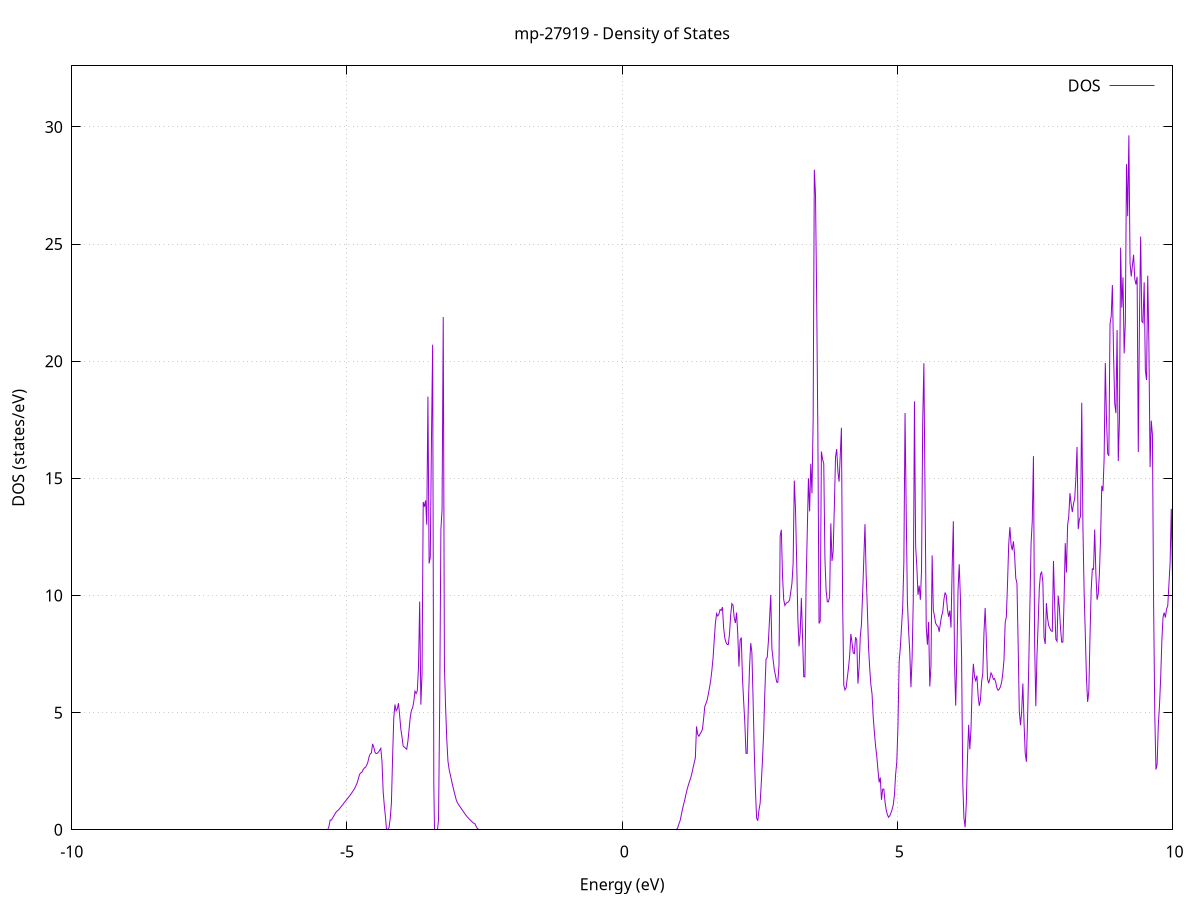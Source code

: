 set title 'mp-27919 - Density of States'
set xlabel 'Energy (eV)'
set ylabel 'DOS (states/eV)'
set grid
set xrange [-10:10]
set yrange [0:32.607]
set xzeroaxis lt -1
set terminal png size 800,600
set output 'mp-27919_dos_gnuplot.png'
plot '-' using 1:2 with lines title 'DOS'
-28.894400 0.000000
-28.873000 0.000000
-28.851600 0.000000
-28.830200 0.000000
-28.808800 0.000000
-28.787400 0.000000
-28.766000 0.000000
-28.744600 0.000000
-28.723200 0.000000
-28.701800 0.000000
-28.680400 0.000000
-28.659000 0.000000
-28.637600 0.000000
-28.616200 0.000000
-28.594800 0.000000
-28.573300 0.000000
-28.551900 0.000000
-28.530500 0.000000
-28.509100 0.000000
-28.487700 0.000000
-28.466300 0.000000
-28.444900 0.000000
-28.423500 0.000000
-28.402100 0.000000
-28.380700 0.000000
-28.359300 0.000000
-28.337900 0.000000
-28.316500 0.000000
-28.295100 0.000000
-28.273700 0.000000
-28.252300 0.000000
-28.230900 0.000000
-28.209500 0.000000
-28.188000 0.000000
-28.166600 0.000000
-28.145200 0.000000
-28.123800 0.000000
-28.102400 0.000000
-28.081000 0.000000
-28.059600 0.000000
-28.038200 0.000000
-28.016800 0.000000
-27.995400 0.000000
-27.974000 0.000000
-27.952600 0.000000
-27.931200 0.000000
-27.909800 0.000000
-27.888400 0.000000
-27.867000 0.000000
-27.845600 0.000000
-27.824200 0.000000
-27.802800 0.000000
-27.781300 0.000000
-27.759900 0.000000
-27.738500 0.000000
-27.717100 0.000000
-27.695700 0.000000
-27.674300 0.000000
-27.652900 0.000000
-27.631500 0.000000
-27.610100 0.000000
-27.588700 0.000000
-27.567300 0.000000
-27.545900 0.000000
-27.524500 0.000000
-27.503100 0.000000
-27.481700 0.000000
-27.460300 0.000000
-27.438900 0.000000
-27.417500 0.000000
-27.396000 0.000000
-27.374600 0.000000
-27.353200 0.000000
-27.331800 0.000000
-27.310400 0.000000
-27.289000 0.000000
-27.267600 0.000000
-27.246200 0.000000
-27.224800 0.000000
-27.203400 0.000000
-27.182000 0.000000
-27.160600 0.000000
-27.139200 0.000000
-27.117800 0.000000
-27.096400 0.000000
-27.075000 0.000000
-27.053600 0.000000
-27.032200 0.000000
-27.010700 0.000000
-26.989300 0.000000
-26.967900 0.000000
-26.946500 0.318700
-26.925100 7.283200
-26.903700 12.883300
-26.882300 39.227200
-26.860900 88.984100
-26.839500 91.726600
-26.818100 61.832000
-26.796700 79.797900
-26.775300 79.901600
-26.753900 62.426800
-26.732500 57.263600
-26.711100 47.085400
-26.689700 29.999900
-26.668300 52.776000
-26.646900 59.844000
-26.625500 89.162000
-26.604000 115.771800
-26.582600 85.050900
-26.561200 126.170700
-26.539800 183.948100
-26.518400 194.360100
-26.497000 248.011300
-26.475600 172.268900
-26.454200 135.624700
-26.432800 148.800800
-26.411400 56.228100
-26.390000 0.000000
-26.368600 0.000000
-26.347200 0.000000
-26.325800 0.000000
-26.304400 0.000000
-26.283000 0.000000
-26.261600 0.000000
-26.240200 0.000000
-26.218700 0.000000
-26.197300 0.000000
-26.175900 0.000000
-26.154500 0.000000
-26.133100 0.000000
-26.111700 0.000000
-26.090300 0.000000
-26.068900 0.000000
-26.047500 0.000000
-26.026100 0.000000
-26.004700 0.000000
-25.983300 0.000000
-25.961900 0.000000
-25.940500 0.000000
-25.919100 0.000000
-25.897700 0.000000
-25.876300 0.000000
-25.854900 0.000000
-25.833400 0.000000
-25.812000 0.000000
-25.790600 0.000000
-25.769200 0.000000
-25.747800 0.000000
-25.726400 0.000000
-25.705000 0.000000
-25.683600 0.000000
-25.662200 0.000000
-25.640800 0.000000
-25.619400 0.000000
-25.598000 0.000000
-25.576600 0.000000
-25.555200 0.000000
-25.533800 0.000000
-25.512400 0.000000
-25.491000 0.000000
-25.469600 0.000000
-25.448200 0.000000
-25.426700 0.000000
-25.405300 0.000000
-25.383900 0.000000
-25.362500 0.000000
-25.341100 0.000000
-25.319700 0.000000
-25.298300 0.000000
-25.276900 0.000000
-25.255500 0.000000
-25.234100 0.000000
-25.212700 0.000000
-25.191300 0.000000
-25.169900 0.000000
-25.148500 0.000000
-25.127100 0.000000
-25.105700 0.000000
-25.084300 0.000000
-25.062900 0.000000
-25.041400 0.000000
-25.020000 0.000000
-24.998600 0.000000
-24.977200 0.000000
-24.955800 0.000000
-24.934400 0.000000
-24.913000 0.000000
-24.891600 0.000000
-24.870200 0.000000
-24.848800 0.000000
-24.827400 0.000000
-24.806000 0.000000
-24.784600 0.000000
-24.763200 0.000000
-24.741800 0.000000
-24.720400 0.000000
-24.699000 0.000000
-24.677600 0.000000
-24.656100 0.000000
-24.634700 0.000000
-24.613300 0.000000
-24.591900 0.000000
-24.570500 0.000000
-24.549100 0.000000
-24.527700 0.000000
-24.506300 0.000000
-24.484900 0.000000
-24.463500 0.000000
-24.442100 0.000000
-24.420700 0.000000
-24.399300 0.000000
-24.377900 0.000000
-24.356500 0.000000
-24.335100 0.000000
-24.313700 0.000000
-24.292300 0.000000
-24.270900 0.000000
-24.249400 0.000000
-24.228000 0.000000
-24.206600 0.000000
-24.185200 0.000000
-24.163800 0.000000
-24.142400 0.000000
-24.121000 0.000000
-24.099600 0.000000
-24.078200 0.000000
-24.056800 0.000000
-24.035400 0.000000
-24.014000 0.000000
-23.992600 0.000000
-23.971200 0.000000
-23.949800 0.000000
-23.928400 0.000000
-23.907000 0.000000
-23.885600 0.000000
-23.864100 0.000000
-23.842700 0.000000
-23.821300 0.000000
-23.799900 0.000000
-23.778500 0.000000
-23.757100 0.000000
-23.735700 0.000000
-23.714300 0.000000
-23.692900 0.000000
-23.671500 0.000000
-23.650100 0.000000
-23.628700 0.000000
-23.607300 0.000000
-23.585900 0.000000
-23.564500 0.000000
-23.543100 0.000000
-23.521700 0.000000
-23.500300 0.000000
-23.478900 0.000000
-23.457400 0.000000
-23.436000 0.000000
-23.414600 0.000000
-23.393200 0.000000
-23.371800 0.000000
-23.350400 0.000000
-23.329000 0.000000
-23.307600 0.000000
-23.286200 0.000000
-23.264800 0.000000
-23.243400 0.000000
-23.222000 0.000000
-23.200600 0.000000
-23.179200 0.000000
-23.157800 0.000000
-23.136400 0.000000
-23.115000 0.000000
-23.093600 0.000000
-23.072100 0.000000
-23.050700 0.000000
-23.029300 0.000000
-23.007900 0.000000
-22.986500 0.000000
-22.965100 0.000000
-22.943700 0.000000
-22.922300 0.000000
-22.900900 0.000000
-22.879500 0.000000
-22.858100 0.000000
-22.836700 0.000000
-22.815300 0.000000
-22.793900 0.000000
-22.772500 0.000000
-22.751100 0.000000
-22.729700 0.000000
-22.708300 0.000000
-22.686800 0.000000
-22.665400 0.000000
-22.644000 0.000000
-22.622600 0.000000
-22.601200 0.000000
-22.579800 0.000000
-22.558400 0.000000
-22.537000 0.000000
-22.515600 0.000000
-22.494200 0.000000
-22.472800 0.000000
-22.451400 0.000000
-22.430000 0.000000
-22.408600 0.000000
-22.387200 0.000000
-22.365800 0.000000
-22.344400 0.000000
-22.323000 0.000000
-22.301600 0.000000
-22.280100 0.000000
-22.258700 0.000000
-22.237300 0.000000
-22.215900 0.000000
-22.194500 0.000000
-22.173100 0.000000
-22.151700 0.000000
-22.130300 0.000000
-22.108900 0.000000
-22.087500 0.000000
-22.066100 0.000000
-22.044700 0.000000
-22.023300 0.000000
-22.001900 0.000000
-21.980500 0.000000
-21.959100 0.000000
-21.937700 0.000000
-21.916300 0.000000
-21.894800 0.000000
-21.873400 0.000000
-21.852000 0.000000
-21.830600 0.000000
-21.809200 0.000000
-21.787800 0.000000
-21.766400 0.000000
-21.745000 0.000000
-21.723600 0.000000
-21.702200 0.000000
-21.680800 0.000000
-21.659400 0.000000
-21.638000 0.000000
-21.616600 0.000000
-21.595200 0.000000
-21.573800 0.000000
-21.552400 0.000000
-21.531000 0.000000
-21.509500 0.000000
-21.488100 0.000000
-21.466700 0.000000
-21.445300 0.000000
-21.423900 0.000000
-21.402500 0.000000
-21.381100 0.000000
-21.359700 0.000000
-21.338300 0.000000
-21.316900 0.000000
-21.295500 0.000000
-21.274100 0.000000
-21.252700 0.000000
-21.231300 0.000000
-21.209900 0.000000
-21.188500 0.000000
-21.167100 0.000000
-21.145700 0.000000
-21.124300 0.000000
-21.102800 0.000000
-21.081400 0.000000
-21.060000 0.000000
-21.038600 0.000000
-21.017200 0.000000
-20.995800 0.000000
-20.974400 0.000000
-20.953000 0.000000
-20.931600 0.000000
-20.910200 0.000000
-20.888800 0.000000
-20.867400 0.000000
-20.846000 0.000000
-20.824600 0.000000
-20.803200 0.000000
-20.781800 0.000000
-20.760400 0.000000
-20.739000 0.000000
-20.717500 0.000000
-20.696100 0.000000
-20.674700 0.000000
-20.653300 0.000000
-20.631900 0.000000
-20.610500 0.000000
-20.589100 0.000000
-20.567700 0.000000
-20.546300 0.000000
-20.524900 0.000000
-20.503500 0.000000
-20.482100 0.000000
-20.460700 0.000000
-20.439300 0.000000
-20.417900 0.000000
-20.396500 0.000000
-20.375100 0.000000
-20.353700 0.000000
-20.332200 0.000000
-20.310800 0.000000
-20.289400 0.000000
-20.268000 0.000000
-20.246600 0.000000
-20.225200 0.000000
-20.203800 0.000000
-20.182400 0.000000
-20.161000 0.000000
-20.139600 0.000000
-20.118200 0.000000
-20.096800 0.000000
-20.075400 0.000000
-20.054000 0.000000
-20.032600 0.000000
-20.011200 0.000000
-19.989800 0.000000
-19.968400 0.000000
-19.947000 0.000000
-19.925500 0.000000
-19.904100 0.000000
-19.882700 0.000000
-19.861300 0.000000
-19.839900 0.000000
-19.818500 0.000000
-19.797100 0.000000
-19.775700 0.000000
-19.754300 0.000000
-19.732900 0.000000
-19.711500 0.000000
-19.690100 0.000000
-19.668700 0.000000
-19.647300 0.000000
-19.625900 0.000000
-19.604500 0.000000
-19.583100 0.000000
-19.561700 0.000000
-19.540200 0.000000
-19.518800 0.000000
-19.497400 0.000000
-19.476000 0.000000
-19.454600 0.000000
-19.433200 0.000000
-19.411800 0.000000
-19.390400 0.000000
-19.369000 0.000000
-19.347600 0.000000
-19.326200 0.000000
-19.304800 0.000000
-19.283400 0.000000
-19.262000 0.000000
-19.240600 0.000000
-19.219200 0.000000
-19.197800 0.000000
-19.176400 0.000000
-19.154900 0.000000
-19.133500 0.000000
-19.112100 0.000000
-19.090700 0.000000
-19.069300 0.000000
-19.047900 0.000000
-19.026500 0.000000
-19.005100 0.000000
-18.983700 0.000000
-18.962300 0.000000
-18.940900 0.000000
-18.919500 0.000000
-18.898100 0.000000
-18.876700 0.000000
-18.855300 0.000000
-18.833900 0.000000
-18.812500 0.000000
-18.791100 0.000000
-18.769700 0.000000
-18.748200 0.000000
-18.726800 0.000000
-18.705400 0.000000
-18.684000 0.000000
-18.662600 0.000000
-18.641200 0.000000
-18.619800 0.000000
-18.598400 0.000000
-18.577000 0.000000
-18.555600 0.000000
-18.534200 0.000000
-18.512800 0.000000
-18.491400 0.000000
-18.470000 0.000000
-18.448600 0.000000
-18.427200 0.000000
-18.405800 0.000000
-18.384400 0.000000
-18.362900 0.000000
-18.341500 0.000000
-18.320100 0.000000
-18.298700 0.000000
-18.277300 0.000000
-18.255900 0.000000
-18.234500 0.000000
-18.213100 0.000000
-18.191700 0.000000
-18.170300 0.000000
-18.148900 0.000000
-18.127500 0.000000
-18.106100 0.000000
-18.084700 0.000000
-18.063300 0.000000
-18.041900 0.000000
-18.020500 0.000000
-17.999100 0.000000
-17.977700 0.000000
-17.956200 0.000000
-17.934800 0.000000
-17.913400 0.000000
-17.892000 0.000000
-17.870600 0.000000
-17.849200 0.000000
-17.827800 0.000000
-17.806400 0.000000
-17.785000 0.000000
-17.763600 0.000000
-17.742200 0.000000
-17.720800 0.000000
-17.699400 0.000000
-17.678000 0.000000
-17.656600 0.000000
-17.635200 0.000000
-17.613800 0.000000
-17.592400 0.000000
-17.570900 0.000000
-17.549500 0.000000
-17.528100 0.000000
-17.506700 0.000000
-17.485300 0.000000
-17.463900 0.000000
-17.442500 0.000000
-17.421100 0.000000
-17.399700 0.000000
-17.378300 0.000000
-17.356900 0.000000
-17.335500 0.000000
-17.314100 0.000000
-17.292700 0.000000
-17.271300 0.000000
-17.249900 0.000000
-17.228500 0.000000
-17.207100 0.000000
-17.185600 0.000000
-17.164200 0.000000
-17.142800 0.000000
-17.121400 0.000000
-17.100000 0.000000
-17.078600 0.000000
-17.057200 0.000000
-17.035800 0.000000
-17.014400 0.000000
-16.993000 0.000000
-16.971600 0.000000
-16.950200 0.000000
-16.928800 0.000000
-16.907400 0.000000
-16.886000 0.000000
-16.864600 0.000000
-16.843200 0.000000
-16.821800 0.000000
-16.800400 0.000000
-16.778900 0.000000
-16.757500 0.000000
-16.736100 0.000000
-16.714700 0.000000
-16.693300 0.000000
-16.671900 0.000000
-16.650500 0.000000
-16.629100 0.000000
-16.607700 0.000000
-16.586300 0.000000
-16.564900 0.000000
-16.543500 0.000000
-16.522100 0.000000
-16.500700 0.000000
-16.479300 0.000000
-16.457900 0.000000
-16.436500 0.000000
-16.415100 0.000000
-16.393600 0.000000
-16.372200 0.000000
-16.350800 0.000000
-16.329400 0.000000
-16.308000 0.000000
-16.286600 0.000000
-16.265200 0.000000
-16.243800 0.000000
-16.222400 0.000000
-16.201000 0.000000
-16.179600 0.000000
-16.158200 0.000000
-16.136800 0.000000
-16.115400 0.000000
-16.094000 0.000000
-16.072600 0.000000
-16.051200 0.000000
-16.029800 0.000000
-16.008300 0.000000
-15.986900 0.000000
-15.965500 0.000000
-15.944100 0.000000
-15.922700 0.000000
-15.901300 0.000000
-15.879900 0.000000
-15.858500 0.000000
-15.837100 0.000000
-15.815700 0.000000
-15.794300 0.000000
-15.772900 0.000000
-15.751500 0.000000
-15.730100 0.000000
-15.708700 0.000000
-15.687300 0.000000
-15.665900 0.000000
-15.644500 0.000000
-15.623100 0.000000
-15.601600 0.000000
-15.580200 0.000000
-15.558800 0.000000
-15.537400 0.000000
-15.516000 0.000000
-15.494600 0.000000
-15.473200 0.000000
-15.451800 0.000000
-15.430400 0.000000
-15.409000 0.000000
-15.387600 0.000000
-15.366200 0.000000
-15.344800 0.000000
-15.323400 0.000000
-15.302000 0.000000
-15.280600 0.000000
-15.259200 0.000000
-15.237800 0.000000
-15.216300 0.000000
-15.194900 0.000000
-15.173500 0.000000
-15.152100 0.000000
-15.130700 0.000000
-15.109300 0.000000
-15.087900 0.000000
-15.066500 0.000000
-15.045100 0.000000
-15.023700 0.000000
-15.002300 0.000000
-14.980900 0.000000
-14.959500 0.000000
-14.938100 0.000000
-14.916700 0.000000
-14.895300 0.000000
-14.873900 0.000000
-14.852500 0.000000
-14.831000 0.000000
-14.809600 0.000000
-14.788200 0.000000
-14.766800 0.000000
-14.745400 0.000000
-14.724000 0.000000
-14.702600 0.000000
-14.681200 0.000000
-14.659800 0.000000
-14.638400 0.000000
-14.617000 0.000000
-14.595600 0.000000
-14.574200 0.000000
-14.552800 0.000000
-14.531400 0.000000
-14.510000 0.000000
-14.488600 0.000000
-14.467200 0.000000
-14.445800 0.000000
-14.424300 0.000000
-14.402900 0.000000
-14.381500 0.000000
-14.360100 0.000000
-14.338700 0.000000
-14.317300 0.000000
-14.295900 0.000000
-14.274500 0.000000
-14.253100 0.000000
-14.231700 0.000000
-14.210300 0.000000
-14.188900 0.000000
-14.167500 0.000000
-14.146100 0.000000
-14.124700 0.000000
-14.103300 0.000000
-14.081900 0.000000
-14.060500 0.000000
-14.039000 0.000000
-14.017600 0.000000
-13.996200 0.000000
-13.974800 0.000000
-13.953400 0.000000
-13.932000 0.000000
-13.910600 0.000000
-13.889200 0.000000
-13.867800 0.000000
-13.846400 0.000000
-13.825000 0.000000
-13.803600 0.000000
-13.782200 0.000000
-13.760800 0.000000
-13.739400 0.000000
-13.718000 0.000000
-13.696600 0.000000
-13.675200 0.000000
-13.653700 0.000000
-13.632300 0.000000
-13.610900 0.000000
-13.589500 0.000000
-13.568100 0.000000
-13.546700 0.000000
-13.525300 0.000000
-13.503900 0.000000
-13.482500 0.000000
-13.461100 0.000000
-13.439700 0.000000
-13.418300 0.000000
-13.396900 0.000000
-13.375500 0.000000
-13.354100 0.000000
-13.332700 0.000000
-13.311300 0.000000
-13.289900 0.000000
-13.268500 0.000000
-13.247000 0.000000
-13.225600 0.000000
-13.204200 0.000000
-13.182800 0.000000
-13.161400 0.000000
-13.140000 0.000000
-13.118600 0.000000
-13.097200 0.000000
-13.075800 0.000000
-13.054400 0.000000
-13.033000 0.000000
-13.011600 0.000000
-12.990200 0.000000
-12.968800 0.000000
-12.947400 0.000000
-12.926000 0.000000
-12.904600 0.000000
-12.883200 0.000000
-12.861700 0.000000
-12.840300 0.000000
-12.818900 0.000000
-12.797500 0.000000
-12.776100 0.000000
-12.754700 0.000000
-12.733300 0.000000
-12.711900 0.000000
-12.690500 0.000000
-12.669100 0.000000
-12.647700 0.000000
-12.626300 0.000000
-12.604900 0.000000
-12.583500 0.000000
-12.562100 0.000000
-12.540700 0.000000
-12.519300 0.000000
-12.497900 0.000000
-12.476500 0.000000
-12.455000 0.000000
-12.433600 0.000000
-12.412200 0.000000
-12.390800 0.000000
-12.369400 0.000000
-12.348000 0.000000
-12.326600 0.000000
-12.305200 0.000000
-12.283800 0.000000
-12.262400 0.000000
-12.241000 0.000000
-12.219600 0.000000
-12.198200 0.000000
-12.176800 0.000000
-12.155400 0.000000
-12.134000 0.000000
-12.112600 0.000000
-12.091200 0.000000
-12.069700 0.000000
-12.048300 0.000000
-12.026900 0.000000
-12.005500 0.000000
-11.984100 0.000000
-11.962700 0.000000
-11.941300 0.000000
-11.919900 0.000000
-11.898500 0.000000
-11.877100 0.000000
-11.855700 0.000000
-11.834300 0.000000
-11.812900 0.000000
-11.791500 0.000000
-11.770100 0.000000
-11.748700 0.000000
-11.727300 0.000000
-11.705900 0.000000
-11.684400 0.000000
-11.663000 0.000000
-11.641600 0.000000
-11.620200 0.000000
-11.598800 0.000000
-11.577400 0.000000
-11.556000 0.000000
-11.534600 0.000000
-11.513200 0.000000
-11.491800 0.000000
-11.470400 0.000000
-11.449000 0.000000
-11.427600 0.000000
-11.406200 0.000000
-11.384800 0.000000
-11.363400 0.000000
-11.342000 0.000000
-11.320600 0.000000
-11.299200 0.000000
-11.277700 0.000000
-11.256300 0.000000
-11.234900 0.000000
-11.213500 0.000000
-11.192100 0.000000
-11.170700 0.000000
-11.149300 0.000000
-11.127900 0.000000
-11.106500 0.000000
-11.085100 0.000000
-11.063700 0.000000
-11.042300 0.000000
-11.020900 0.000000
-10.999500 0.000000
-10.978100 0.000000
-10.956700 0.000000
-10.935300 0.000000
-10.913900 0.000000
-10.892400 0.000000
-10.871000 0.000000
-10.849600 0.000000
-10.828200 0.000000
-10.806800 0.000000
-10.785400 0.000000
-10.764000 0.000000
-10.742600 0.000000
-10.721200 0.000000
-10.699800 0.000000
-10.678400 0.000000
-10.657000 0.000000
-10.635600 0.000000
-10.614200 0.000000
-10.592800 0.000000
-10.571400 0.000000
-10.550000 0.000000
-10.528600 0.000000
-10.507100 0.000000
-10.485700 0.000000
-10.464300 0.000000
-10.442900 0.000000
-10.421500 0.000000
-10.400100 0.000000
-10.378700 0.000000
-10.357300 0.000000
-10.335900 0.000000
-10.314500 0.000000
-10.293100 0.000000
-10.271700 0.000000
-10.250300 0.000000
-10.228900 0.000000
-10.207500 0.000000
-10.186100 0.000000
-10.164700 0.000000
-10.143300 0.000000
-10.121900 0.000000
-10.100400 0.000000
-10.079000 0.000000
-10.057600 0.000000
-10.036200 0.000000
-10.014800 0.000000
-9.993400 0.000000
-9.972000 0.000000
-9.950600 0.000000
-9.929200 0.000000
-9.907800 0.000000
-9.886400 0.000000
-9.865000 0.000000
-9.843600 0.000000
-9.822200 0.000000
-9.800800 0.000000
-9.779400 0.000000
-9.758000 0.000000
-9.736600 0.000000
-9.715100 0.000000
-9.693700 0.000000
-9.672300 0.000000
-9.650900 0.000000
-9.629500 0.000000
-9.608100 0.000000
-9.586700 0.000000
-9.565300 0.000000
-9.543900 0.000000
-9.522500 0.000000
-9.501100 0.000000
-9.479700 0.000000
-9.458300 0.000000
-9.436900 0.000000
-9.415500 0.000000
-9.394100 0.000000
-9.372700 0.000000
-9.351300 0.000000
-9.329800 0.000000
-9.308400 0.000000
-9.287000 0.000000
-9.265600 0.000000
-9.244200 0.000000
-9.222800 0.000000
-9.201400 0.000000
-9.180000 0.000000
-9.158600 0.000000
-9.137200 0.000000
-9.115800 0.000000
-9.094400 0.000000
-9.073000 0.000000
-9.051600 0.000000
-9.030200 0.000000
-9.008800 0.000000
-8.987400 0.000000
-8.966000 0.000000
-8.944600 0.000000
-8.923100 0.000000
-8.901700 0.000000
-8.880300 0.000000
-8.858900 0.000000
-8.837500 0.000000
-8.816100 0.000000
-8.794700 0.000000
-8.773300 0.000000
-8.751900 0.000000
-8.730500 0.000000
-8.709100 0.000000
-8.687700 0.000000
-8.666300 0.000000
-8.644900 0.000000
-8.623500 0.000000
-8.602100 0.000000
-8.580700 0.000000
-8.559300 0.000000
-8.537800 0.000000
-8.516400 0.000000
-8.495000 0.000000
-8.473600 0.000000
-8.452200 0.000000
-8.430800 0.000000
-8.409400 0.000000
-8.388000 0.000000
-8.366600 0.000000
-8.345200 0.000000
-8.323800 0.000000
-8.302400 0.000000
-8.281000 0.000000
-8.259600 0.000000
-8.238200 0.000000
-8.216800 0.000000
-8.195400 0.000000
-8.174000 0.000000
-8.152500 0.000000
-8.131100 0.000000
-8.109700 0.000000
-8.088300 0.000000
-8.066900 0.000000
-8.045500 0.000000
-8.024100 0.000000
-8.002700 0.000000
-7.981300 0.000000
-7.959900 0.000000
-7.938500 0.000000
-7.917100 0.000000
-7.895700 0.000000
-7.874300 0.000000
-7.852900 0.000000
-7.831500 0.000000
-7.810100 0.000000
-7.788700 0.000000
-7.767300 0.000000
-7.745800 0.000000
-7.724400 0.000000
-7.703000 0.000000
-7.681600 0.000000
-7.660200 0.000000
-7.638800 0.000000
-7.617400 0.000000
-7.596000 0.000000
-7.574600 0.000000
-7.553200 0.000000
-7.531800 0.000000
-7.510400 0.000000
-7.489000 0.000000
-7.467600 0.000000
-7.446200 0.000000
-7.424800 0.000000
-7.403400 0.000000
-7.382000 0.000000
-7.360500 0.000000
-7.339100 0.000000
-7.317700 0.000000
-7.296300 0.000000
-7.274900 0.000000
-7.253500 0.000000
-7.232100 0.000000
-7.210700 0.000000
-7.189300 0.000000
-7.167900 0.000000
-7.146500 0.000000
-7.125100 0.000000
-7.103700 0.000000
-7.082300 0.000000
-7.060900 0.000000
-7.039500 0.000000
-7.018100 0.000000
-6.996700 0.000000
-6.975300 0.000000
-6.953800 0.000000
-6.932400 0.000000
-6.911000 0.000000
-6.889600 0.000000
-6.868200 0.000000
-6.846800 0.000000
-6.825400 0.000000
-6.804000 0.000000
-6.782600 0.000000
-6.761200 0.000000
-6.739800 0.000000
-6.718400 0.000000
-6.697000 0.000000
-6.675600 0.000000
-6.654200 0.000000
-6.632800 0.000000
-6.611400 0.000000
-6.590000 0.000000
-6.568500 0.000000
-6.547100 0.000000
-6.525700 0.000000
-6.504300 0.000000
-6.482900 0.000000
-6.461500 0.000000
-6.440100 0.000000
-6.418700 0.000000
-6.397300 0.000000
-6.375900 0.000000
-6.354500 0.000000
-6.333100 0.000000
-6.311700 0.000000
-6.290300 0.000000
-6.268900 0.000000
-6.247500 0.000000
-6.226100 0.000000
-6.204700 0.000000
-6.183200 0.000000
-6.161800 0.000000
-6.140400 0.000000
-6.119000 0.000000
-6.097600 0.000000
-6.076200 0.000000
-6.054800 0.000000
-6.033400 0.000000
-6.012000 0.000000
-5.990600 0.000000
-5.969200 0.000000
-5.947800 0.000000
-5.926400 0.000000
-5.905000 0.000000
-5.883600 0.000000
-5.862200 0.000000
-5.840800 0.000000
-5.819400 0.000000
-5.798000 0.000000
-5.776500 0.000000
-5.755100 0.000000
-5.733700 0.000000
-5.712300 0.000000
-5.690900 0.000000
-5.669500 0.000000
-5.648100 0.000000
-5.626700 0.000000
-5.605300 0.000000
-5.583900 0.000000
-5.562500 0.000000
-5.541100 0.000000
-5.519700 0.000000
-5.498300 0.000000
-5.476900 0.000000
-5.455500 0.000000
-5.434100 0.000000
-5.412700 0.000000
-5.391200 0.000000
-5.369800 0.000000
-5.348400 0.011700
-5.327000 0.142400
-5.305600 0.415400
-5.284200 0.413800
-5.262800 0.492900
-5.241400 0.577300
-5.220000 0.667000
-5.198600 0.749700
-5.177200 0.803700
-5.155800 0.844700
-5.134400 0.901700
-5.113000 0.964200
-5.091600 1.028300
-5.070200 1.094000
-5.048800 1.160300
-5.027400 1.225300
-5.005900 1.284800
-4.984500 1.348300
-4.963100 1.413600
-4.941700 1.480400
-4.920300 1.549800
-4.898900 1.622700
-4.877500 1.698100
-4.856100 1.786500
-4.834700 1.894100
-4.813300 2.013000
-4.791900 2.188700
-4.770500 2.367300
-4.749100 2.429600
-4.727700 2.456800
-4.706300 2.565300
-4.684900 2.636900
-4.663500 2.667400
-4.642100 2.750400
-4.620700 2.883600
-4.599200 3.108100
-4.577800 3.236400
-4.556400 3.278000
-4.535000 3.667800
-4.513600 3.530800
-4.492200 3.314200
-4.470800 3.250700
-4.449400 3.266200
-4.428000 3.313500
-4.406600 3.394800
-4.385200 3.477100
-4.363800 2.914900
-4.342400 1.632000
-4.321000 1.015800
-4.299600 0.529000
-4.278200 0.000000
-4.256800 0.000000
-4.235400 0.094500
-4.213900 0.488100
-4.192500 1.139300
-4.171100 3.069400
-4.149700 4.769900
-4.128300 5.345700
-4.106900 5.075100
-4.085500 5.163000
-4.064100 5.402300
-4.042700 4.882400
-4.021300 4.302400
-3.999900 3.957700
-3.978500 3.569900
-3.957100 3.529100
-3.935700 3.481500
-3.914300 3.437900
-3.892900 3.776400
-3.871500 4.285000
-3.850100 4.799900
-3.828600 5.100200
-3.807200 5.206500
-3.785800 5.475000
-3.764400 5.915300
-3.743000 5.816500
-3.721600 5.938100
-3.700200 6.962700
-3.678800 9.742300
-3.657400 5.339800
-3.636000 6.646000
-3.614600 13.992000
-3.593200 13.789900
-3.571800 14.060000
-3.550400 13.023000
-3.529000 18.486900
-3.507600 11.367100
-3.486200 11.634600
-3.464800 16.641700
-3.443400 20.706000
-3.421900 1.922000
-3.400500 0.000000
-3.379100 0.000000
-3.357700 0.000000
-3.336300 0.421300
-3.314900 5.377200
-3.293500 12.810200
-3.272100 13.664000
-3.250700 21.886300
-3.229300 6.994800
-3.207900 5.225800
-3.186500 3.857200
-3.165100 2.928100
-3.143700 2.579300
-3.122300 2.345400
-3.100900 2.116000
-3.079500 1.890400
-3.058100 1.678600
-3.036600 1.484000
-3.015200 1.283000
-2.993800 1.155000
-2.972400 1.077400
-2.951000 1.001700
-2.929600 0.927700
-2.908200 0.855100
-2.886800 0.783800
-2.865400 0.710600
-2.844000 0.637800
-2.822600 0.572600
-2.801200 0.515300
-2.779800 0.462600
-2.758400 0.411800
-2.737000 0.362900
-2.715600 0.315900
-2.694200 0.280200
-2.672800 0.251600
-2.651300 0.134500
-2.629900 0.053800
-2.608500 0.009400
-2.587100 0.000000
-2.565700 0.000000
-2.544300 0.000000
-2.522900 0.000000
-2.501500 0.000000
-2.480100 0.000000
-2.458700 0.000000
-2.437300 0.000000
-2.415900 0.000000
-2.394500 0.000000
-2.373100 0.000000
-2.351700 0.000000
-2.330300 0.000000
-2.308900 0.000000
-2.287500 0.000000
-2.266100 0.000000
-2.244600 0.000000
-2.223200 0.000000
-2.201800 0.000000
-2.180400 0.000000
-2.159000 0.000000
-2.137600 0.000000
-2.116200 0.000000
-2.094800 0.000000
-2.073400 0.000000
-2.052000 0.000000
-2.030600 0.000000
-2.009200 0.000000
-1.987800 0.000000
-1.966400 0.000000
-1.945000 0.000000
-1.923600 0.000000
-1.902200 0.000000
-1.880800 0.000000
-1.859300 0.000000
-1.837900 0.000000
-1.816500 0.000000
-1.795100 0.000000
-1.773700 0.000000
-1.752300 0.000000
-1.730900 0.000000
-1.709500 0.000000
-1.688100 0.000000
-1.666700 0.000000
-1.645300 0.000000
-1.623900 0.000000
-1.602500 0.000000
-1.581100 0.000000
-1.559700 0.000000
-1.538300 0.000000
-1.516900 0.000000
-1.495500 0.000000
-1.474100 0.000000
-1.452600 0.000000
-1.431200 0.000000
-1.409800 0.000000
-1.388400 0.000000
-1.367000 0.000000
-1.345600 0.000000
-1.324200 0.000000
-1.302800 0.000000
-1.281400 0.000000
-1.260000 0.000000
-1.238600 0.000000
-1.217200 0.000000
-1.195800 0.000000
-1.174400 0.000000
-1.153000 0.000000
-1.131600 0.000000
-1.110200 0.000000
-1.088800 0.000000
-1.067300 0.000000
-1.045900 0.000000
-1.024500 0.000000
-1.003100 0.000000
-0.981700 0.000000
-0.960300 0.000000
-0.938900 0.000000
-0.917500 0.000000
-0.896100 0.000000
-0.874700 0.000000
-0.853300 0.000000
-0.831900 0.000000
-0.810500 0.000000
-0.789100 0.000000
-0.767700 0.000000
-0.746300 0.000000
-0.724900 0.000000
-0.703500 0.000000
-0.682000 0.000000
-0.660600 0.000000
-0.639200 0.000000
-0.617800 0.000000
-0.596400 0.000000
-0.575000 0.000000
-0.553600 0.000000
-0.532200 0.000000
-0.510800 0.000000
-0.489400 0.000000
-0.468000 0.000000
-0.446600 0.000000
-0.425200 0.000000
-0.403800 0.000000
-0.382400 0.000000
-0.361000 0.000000
-0.339600 0.000000
-0.318200 0.000000
-0.296800 0.000000
-0.275300 0.000000
-0.253900 0.000000
-0.232500 0.000000
-0.211100 0.000000
-0.189700 0.000000
-0.168300 0.000000
-0.146900 0.000000
-0.125500 0.000000
-0.104100 0.000000
-0.082700 0.000000
-0.061300 0.000000
-0.039900 0.000000
-0.018500 0.000000
0.002900 0.000000
0.024300 0.000000
0.045700 0.000000
0.067100 0.000000
0.088500 0.000000
0.110000 0.000000
0.131400 0.000000
0.152800 0.000000
0.174200 0.000000
0.195600 0.000000
0.217000 0.000000
0.238400 0.000000
0.259800 0.000000
0.281200 0.000000
0.302600 0.000000
0.324000 0.000000
0.345400 0.000000
0.366800 0.000000
0.388200 0.000000
0.409600 0.000000
0.431000 0.000000
0.452400 0.000000
0.473800 0.000000
0.495300 0.000000
0.516700 0.000000
0.538100 0.000000
0.559500 0.000000
0.580900 0.000000
0.602300 0.000000
0.623700 0.000000
0.645100 0.000000
0.666500 0.000000
0.687900 0.000000
0.709300 0.000000
0.730700 0.000000
0.752100 0.000000
0.773500 0.000000
0.794900 0.000000
0.816300 0.000000
0.837700 0.000000
0.859100 0.000000
0.880500 0.000000
0.902000 0.000000
0.923400 0.000000
0.944800 0.000000
0.966200 0.000000
0.987600 0.008800
1.009000 0.085600
1.030400 0.241600
1.051800 0.378500
1.073200 0.609000
1.094600 0.864900
1.116000 1.077300
1.137400 1.270500
1.158800 1.507300
1.180200 1.713600
1.201600 1.898400
1.223000 2.055600
1.244400 2.200900
1.265800 2.400000
1.287300 2.627400
1.308700 2.851400
1.330100 3.070500
1.351500 4.410200
1.372900 4.077500
1.394300 3.991700
1.415700 4.090100
1.437100 4.176400
1.458500 4.284300
1.479900 4.731100
1.501300 5.261400
1.522700 5.387700
1.544100 5.536500
1.565500 5.779000
1.586900 6.058800
1.608300 6.368200
1.629700 6.788800
1.651100 7.307100
1.672600 8.082300
1.694000 8.801700
1.715400 9.229300
1.736800 9.124200
1.758200 9.203700
1.779600 9.399400
1.801000 9.365400
1.822400 9.505100
1.843800 8.632500
1.865200 8.186800
1.886600 8.001600
1.908000 7.910600
1.929400 7.905800
1.950800 8.368500
1.972200 9.171800
1.993600 9.649900
2.015000 9.587700
2.036400 9.043800
2.057800 8.828200
2.079300 9.270700
2.100700 8.361800
2.122100 6.965800
2.143500 8.092300
2.164900 8.205100
2.186300 6.483100
2.207700 5.489400
2.229100 4.558200
2.250500 3.265600
2.271900 3.258800
2.293300 5.353200
2.314700 6.950900
2.336100 7.969000
2.357500 7.565100
2.378900 5.575700
2.400300 3.385600
2.421700 1.694300
2.443100 0.500400
2.464600 0.384700
2.486000 0.834800
2.507400 1.133700
2.528800 2.025000
2.550200 2.989600
2.571600 4.166100
2.593000 5.905500
2.614400 7.279100
2.635800 7.354100
2.657200 8.041900
2.678600 8.993500
2.700000 10.023300
2.721400 7.711700
2.742800 7.275700
2.764200 6.841500
2.785600 6.592900
2.807000 6.308500
2.828400 6.290200
2.849800 7.011600
2.871300 12.542300
2.892700 12.804000
2.914100 10.836600
2.935500 9.825200
2.956900 9.575600
2.978300 9.658800
2.999700 9.705300
3.021100 9.725000
3.042500 9.808800
3.063900 10.152200
3.085300 10.518700
3.106700 11.357700
3.128100 14.906500
3.149500 13.716300
3.170900 11.509600
3.192300 9.045800
3.213700 7.831500
3.235100 8.411000
3.256600 9.898500
3.278000 8.195900
3.299400 6.536100
3.320800 6.524500
3.342200 10.426500
3.363600 12.714400
3.385000 15.006100
3.406400 13.590300
3.427800 15.623700
3.449200 14.358300
3.470600 17.497900
3.492000 28.173400
3.513400 27.106200
3.534800 22.626200
3.556200 16.906300
3.577600 8.806200
3.599000 8.906800
3.620400 16.145200
3.641900 15.817900
3.663300 15.632600
3.684700 11.567800
3.706100 10.226500
3.727500 9.733300
3.748900 9.733400
3.770300 9.958200
3.791700 13.079700
3.813100 11.472000
3.834500 11.901900
3.855900 13.802900
3.877300 15.918200
3.898700 16.250100
3.920100 15.294100
3.941500 14.858000
3.962900 15.965900
3.984300 17.158400
4.005700 9.841000
4.027100 6.164800
4.048600 5.971400
4.070000 6.060100
4.091400 6.492000
4.112800 6.913500
4.134200 7.430500
4.155600 8.362000
4.177000 7.982200
4.198400 7.544000
4.219800 7.520300
4.241200 8.218200
4.262600 8.113900
4.284000 6.239400
4.305400 6.907900
4.326800 8.237800
4.348200 8.768900
4.369600 10.090100
4.391000 11.555700
4.412400 13.044900
4.433900 10.872400
4.455300 9.444600
4.476700 7.808300
4.498100 6.894700
4.519500 6.191700
4.540900 5.792400
4.562300 4.807500
4.583700 4.137500
4.605100 3.576000
4.626500 3.141600
4.647900 2.557100
4.669300 2.022400
4.690700 2.231300
4.712100 1.277600
4.733500 1.729700
4.754900 1.738000
4.776300 1.198000
4.797700 0.845000
4.819200 0.648000
4.840600 0.532300
4.862000 0.593000
4.883400 0.716300
4.904800 0.863500
4.926200 1.060200
4.947600 1.486200
4.969000 2.364100
4.990400 2.895200
5.011800 4.449000
5.033200 7.183000
5.054600 7.774500
5.076000 8.636200
5.097400 9.491800
5.118800 11.409900
5.140200 17.790400
5.161600 13.558900
5.183000 9.761700
5.204400 8.528500
5.225900 7.624000
5.247300 6.087000
5.268700 7.345300
5.290100 9.826600
5.311500 18.285700
5.332900 12.089600
5.354300 11.244900
5.375700 10.027800
5.397100 10.422500
5.418500 9.817200
5.439900 11.062000
5.461300 17.406500
5.482700 19.914200
5.504100 14.164700
5.525500 8.647900
5.546900 7.900700
5.568300 8.871100
5.589700 6.117900
5.611200 6.967500
5.632600 11.711600
5.654000 9.390500
5.675400 9.112700
5.696800 8.814900
5.718200 8.725600
5.739600 8.679200
5.761000 8.451400
5.782400 8.804000
5.803800 9.118900
5.825200 9.300500
5.846600 9.831400
5.868000 10.130700
5.889400 9.999100
5.910800 9.398400
5.932200 9.093700
5.953600 9.352500
5.975000 8.630600
5.996500 11.182800
6.017900 13.170400
6.039300 7.135900
6.060700 5.297100
6.082100 7.443300
6.103500 10.269600
6.124900 11.334000
6.146300 9.892100
6.167700 7.376400
6.189100 1.976000
6.210500 0.492900
6.231900 0.111900
6.253300 1.116000
6.274700 3.066800
6.296100 4.480300
6.317500 3.433900
6.338900 4.304600
6.360300 6.177500
6.381700 7.085700
6.403200 6.524900
6.424600 6.369000
6.446000 6.582300
6.467400 5.741800
6.488800 5.290800
6.510200 5.536900
6.531600 6.319300
6.553000 6.681600
6.574400 8.411500
6.595800 9.465700
6.617200 8.121000
6.638600 6.441800
6.660000 6.252500
6.681400 6.456500
6.702800 6.695500
6.724200 6.590800
6.745600 6.419800
6.767000 6.455900
6.788500 6.288600
6.809900 6.053000
6.831300 5.953000
6.852700 6.004700
6.874100 6.107900
6.895500 6.298900
6.916900 6.687200
6.938300 7.262800
6.959700 8.844300
6.981100 9.094500
7.002500 10.516600
7.023900 12.175300
7.045300 12.917400
7.066700 12.174800
7.088100 11.935100
7.109500 12.314300
7.130900 11.733500
7.152300 10.741900
7.173800 10.521300
7.195200 7.948000
7.216600 5.054100
7.238000 4.461600
7.259400 5.062200
7.280800 6.241200
7.302200 4.587100
7.323600 3.277600
7.345000 2.903100
7.366400 4.729100
7.387800 6.957500
7.409200 9.603800
7.430600 12.252700
7.452000 13.179300
7.473400 15.948300
7.494800 8.000300
7.516200 5.274800
7.537600 7.437900
7.559000 8.822200
7.580500 10.336700
7.601900 10.922300
7.623300 10.998800
7.644700 10.567500
7.666100 8.201500
7.687500 7.932600
7.708900 9.676200
7.730300 9.022600
7.751700 8.708000
7.773100 8.594600
7.794500 8.487100
7.815900 8.471400
7.837300 11.475000
7.858700 9.627900
7.880100 8.134600
7.901500 8.047300
7.922900 9.992900
7.944300 9.489200
7.965800 8.569900
7.987200 8.004700
8.008600 8.014000
8.030000 9.841700
8.051400 12.233900
8.072800 10.977700
8.094200 13.005700
8.115600 13.391700
8.137000 14.371600
8.158400 13.905000
8.179800 13.561200
8.201200 13.921300
8.222600 14.128300
8.244000 15.003400
8.265400 16.340500
8.286800 12.833300
8.308200 13.250800
8.329600 13.381200
8.351000 18.226500
8.372500 12.903700
8.393900 10.168400
8.415300 8.381300
8.436700 6.478400
8.458100 5.456900
8.479500 5.897100
8.500900 8.237500
8.522300 10.236600
8.543700 11.138900
8.565100 11.113700
8.586500 12.812700
8.607900 10.938700
8.629300 9.821400
8.650700 10.061000
8.672100 10.950400
8.693500 12.490700
8.714900 14.681000
8.736300 14.456200
8.757800 15.849000
8.779200 19.924500
8.800600 17.537300
8.822000 16.057200
8.843400 15.964600
8.864800 21.591900
8.886200 21.919300
8.907600 23.254000
8.929000 20.287200
8.950400 18.196300
8.971800 17.785200
8.993200 21.330700
9.014600 15.738100
9.036000 17.464500
9.057400 24.847400
9.078800 22.283900
9.100200 23.583300
9.121600 20.333100
9.143100 21.662400
9.164500 28.412800
9.185900 26.187100
9.207300 29.643100
9.228700 24.183200
9.250100 23.616400
9.271500 24.079700
9.292900 24.545400
9.314300 23.524800
9.335700 23.277800
9.357100 23.612500
9.378500 16.121900
9.399900 21.829100
9.421300 25.320600
9.442700 21.700700
9.464100 21.641300
9.485500 23.368700
9.506900 19.614000
9.528300 19.198400
9.549800 23.651000
9.571200 20.732600
9.592600 15.483200
9.614000 17.463700
9.635400 16.847800
9.656800 9.642900
9.678200 4.876500
9.699600 2.569700
9.721000 2.815800
9.742400 4.484500
9.763800 5.307200
9.785200 6.492500
9.806600 8.070400
9.828000 9.082800
9.849400 9.267600
9.870800 9.059800
9.892200 9.427200
9.913600 9.552600
9.935100 10.475200
9.956500 11.390800
9.977900 13.697300
9.999300 10.842600
10.020700 9.402900
10.042100 8.337500
10.063500 7.219300
10.084900 7.144500
10.106300 7.791700
10.127700 9.317800
10.149100 10.994400
10.170500 10.026900
10.191900 9.209500
10.213300 8.629400
10.234700 8.173600
10.256100 7.811700
10.277500 9.018600
10.298900 9.658900
10.320400 9.659200
10.341800 10.521400
10.363200 8.607900
10.384600 8.506300
10.406000 8.459500
10.427400 8.445900
10.448800 8.858900
10.470200 8.725300
10.491600 7.435500
10.513000 7.107000
10.534400 7.640500
10.555800 7.547300
10.577200 7.893000
10.598600 8.153700
10.620000 8.316200
10.641400 8.281300
10.662800 8.070200
10.684200 8.011100
10.705600 8.142500
10.727100 8.220100
10.748500 8.560300
10.769900 8.893300
10.791300 8.974300
10.812700 8.893000
10.834100 8.734800
10.855500 8.509700
10.876900 8.280200
10.898300 8.118300
10.919700 7.703100
10.941100 7.670400
10.962500 7.592600
10.983900 7.518600
11.005300 7.421200
11.026700 7.441300
11.048100 7.405500
11.069500 7.488500
11.090900 7.556700
11.112400 7.633000
11.133800 7.933300
11.155200 8.099700
11.176600 8.267200
11.198000 8.404100
11.219400 8.089100
11.240800 8.094500
11.262200 8.101400
11.283600 8.608200
11.305000 8.913900
11.326400 9.191500
11.347800 9.140900
11.369200 5.817200
11.390600 6.028200
11.412000 6.406700
11.433400 7.757600
11.454800 6.282400
11.476200 7.773200
11.497700 9.457200
11.519100 14.349600
11.540500 10.497500
11.561900 8.566400
11.583300 6.571200
11.604700 5.824000
11.626100 5.858100
11.647500 6.791400
11.668900 8.203500
11.690300 11.160600
11.711700 10.792500
11.733100 10.451000
11.754500 9.898900
11.775900 9.099400
11.797300 6.709600
11.818700 4.847400
11.840100 2.844800
11.861500 2.390800
11.882900 2.403900
11.904400 3.701900
11.925800 2.376500
11.947200 0.693500
11.968600 0.002700
11.990000 0.000000
12.011400 0.000000
12.032800 0.000000
12.054200 0.000000
12.075600 0.000000
12.097000 0.000000
12.118400 0.000000
12.139800 0.000000
12.161200 0.000000
12.182600 0.000000
12.204000 0.000000
12.225400 0.000000
12.246800 0.000000
12.268200 0.000000
12.289700 0.000000
12.311100 0.000000
12.332500 0.000000
12.353900 0.000000
12.375300 0.000000
12.396700 0.000000
12.418100 0.000000
12.439500 0.000000
12.460900 0.000000
12.482300 0.000000
12.503700 0.000000
12.525100 0.000000
12.546500 0.000000
12.567900 0.000000
12.589300 0.000000
12.610700 0.000000
12.632100 0.000000
12.653500 0.000000
12.675000 0.000000
12.696400 0.000000
12.717800 0.000000
12.739200 0.000000
12.760600 0.000000
12.782000 0.000000
12.803400 0.000000
12.824800 0.000000
12.846200 0.000000
12.867600 0.000000
12.889000 0.000000
12.910400 0.000000
12.931800 0.000000
12.953200 0.000000
12.974600 0.000000
12.996000 0.000000
13.017400 0.000000
13.038800 0.000000
13.060200 0.000000
13.081700 0.000000
13.103100 0.000000
13.124500 0.000000
13.145900 0.000000
13.167300 0.000000
13.188700 0.000000
13.210100 0.000000
13.231500 0.000000
13.252900 0.000000
13.274300 0.000000
13.295700 0.000000
13.317100 0.000000
13.338500 0.000000
13.359900 0.000000
13.381300 0.000000
13.402700 0.000000
13.424100 0.000000
13.445500 0.000000
13.467000 0.000000
13.488400 0.000000
13.509800 0.000000
13.531200 0.000000
13.552600 0.000000
13.574000 0.000000
13.595400 0.000000
13.616800 0.000000
13.638200 0.000000
13.659600 0.000000
13.681000 0.000000
13.702400 0.000000
13.723800 0.000000
13.745200 0.000000
13.766600 0.000000
13.788000 0.000000
13.809400 0.000000
13.830800 0.000000
13.852200 0.000000
13.873700 0.000000
13.895100 0.000000
13.916500 0.000000
e
